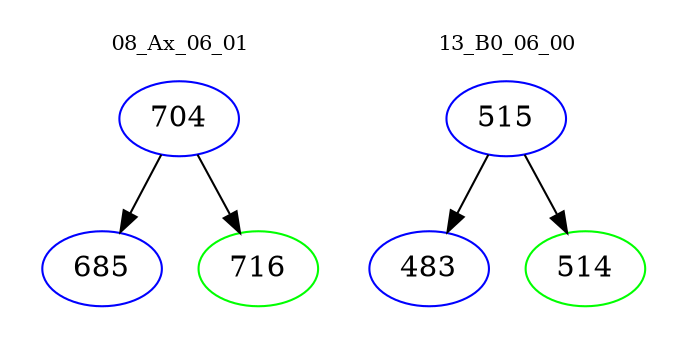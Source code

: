 digraph{
subgraph cluster_0 {
color = white
label = "08_Ax_06_01";
fontsize=10;
T0_704 [label="704", color="blue"]
T0_704 -> T0_685 [color="black"]
T0_685 [label="685", color="blue"]
T0_704 -> T0_716 [color="black"]
T0_716 [label="716", color="green"]
}
subgraph cluster_1 {
color = white
label = "13_B0_06_00";
fontsize=10;
T1_515 [label="515", color="blue"]
T1_515 -> T1_483 [color="black"]
T1_483 [label="483", color="blue"]
T1_515 -> T1_514 [color="black"]
T1_514 [label="514", color="green"]
}
}
